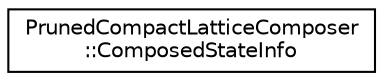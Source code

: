 digraph "Graphical Class Hierarchy"
{
  edge [fontname="Helvetica",fontsize="10",labelfontname="Helvetica",labelfontsize="10"];
  node [fontname="Helvetica",fontsize="10",shape=record];
  rankdir="LR";
  Node0 [label="PrunedCompactLatticeComposer\l::ComposedStateInfo",height=0.2,width=0.4,color="black", fillcolor="white", style="filled",URL="$structkaldi_1_1PrunedCompactLatticeComposer_1_1ComposedStateInfo.html"];
}
